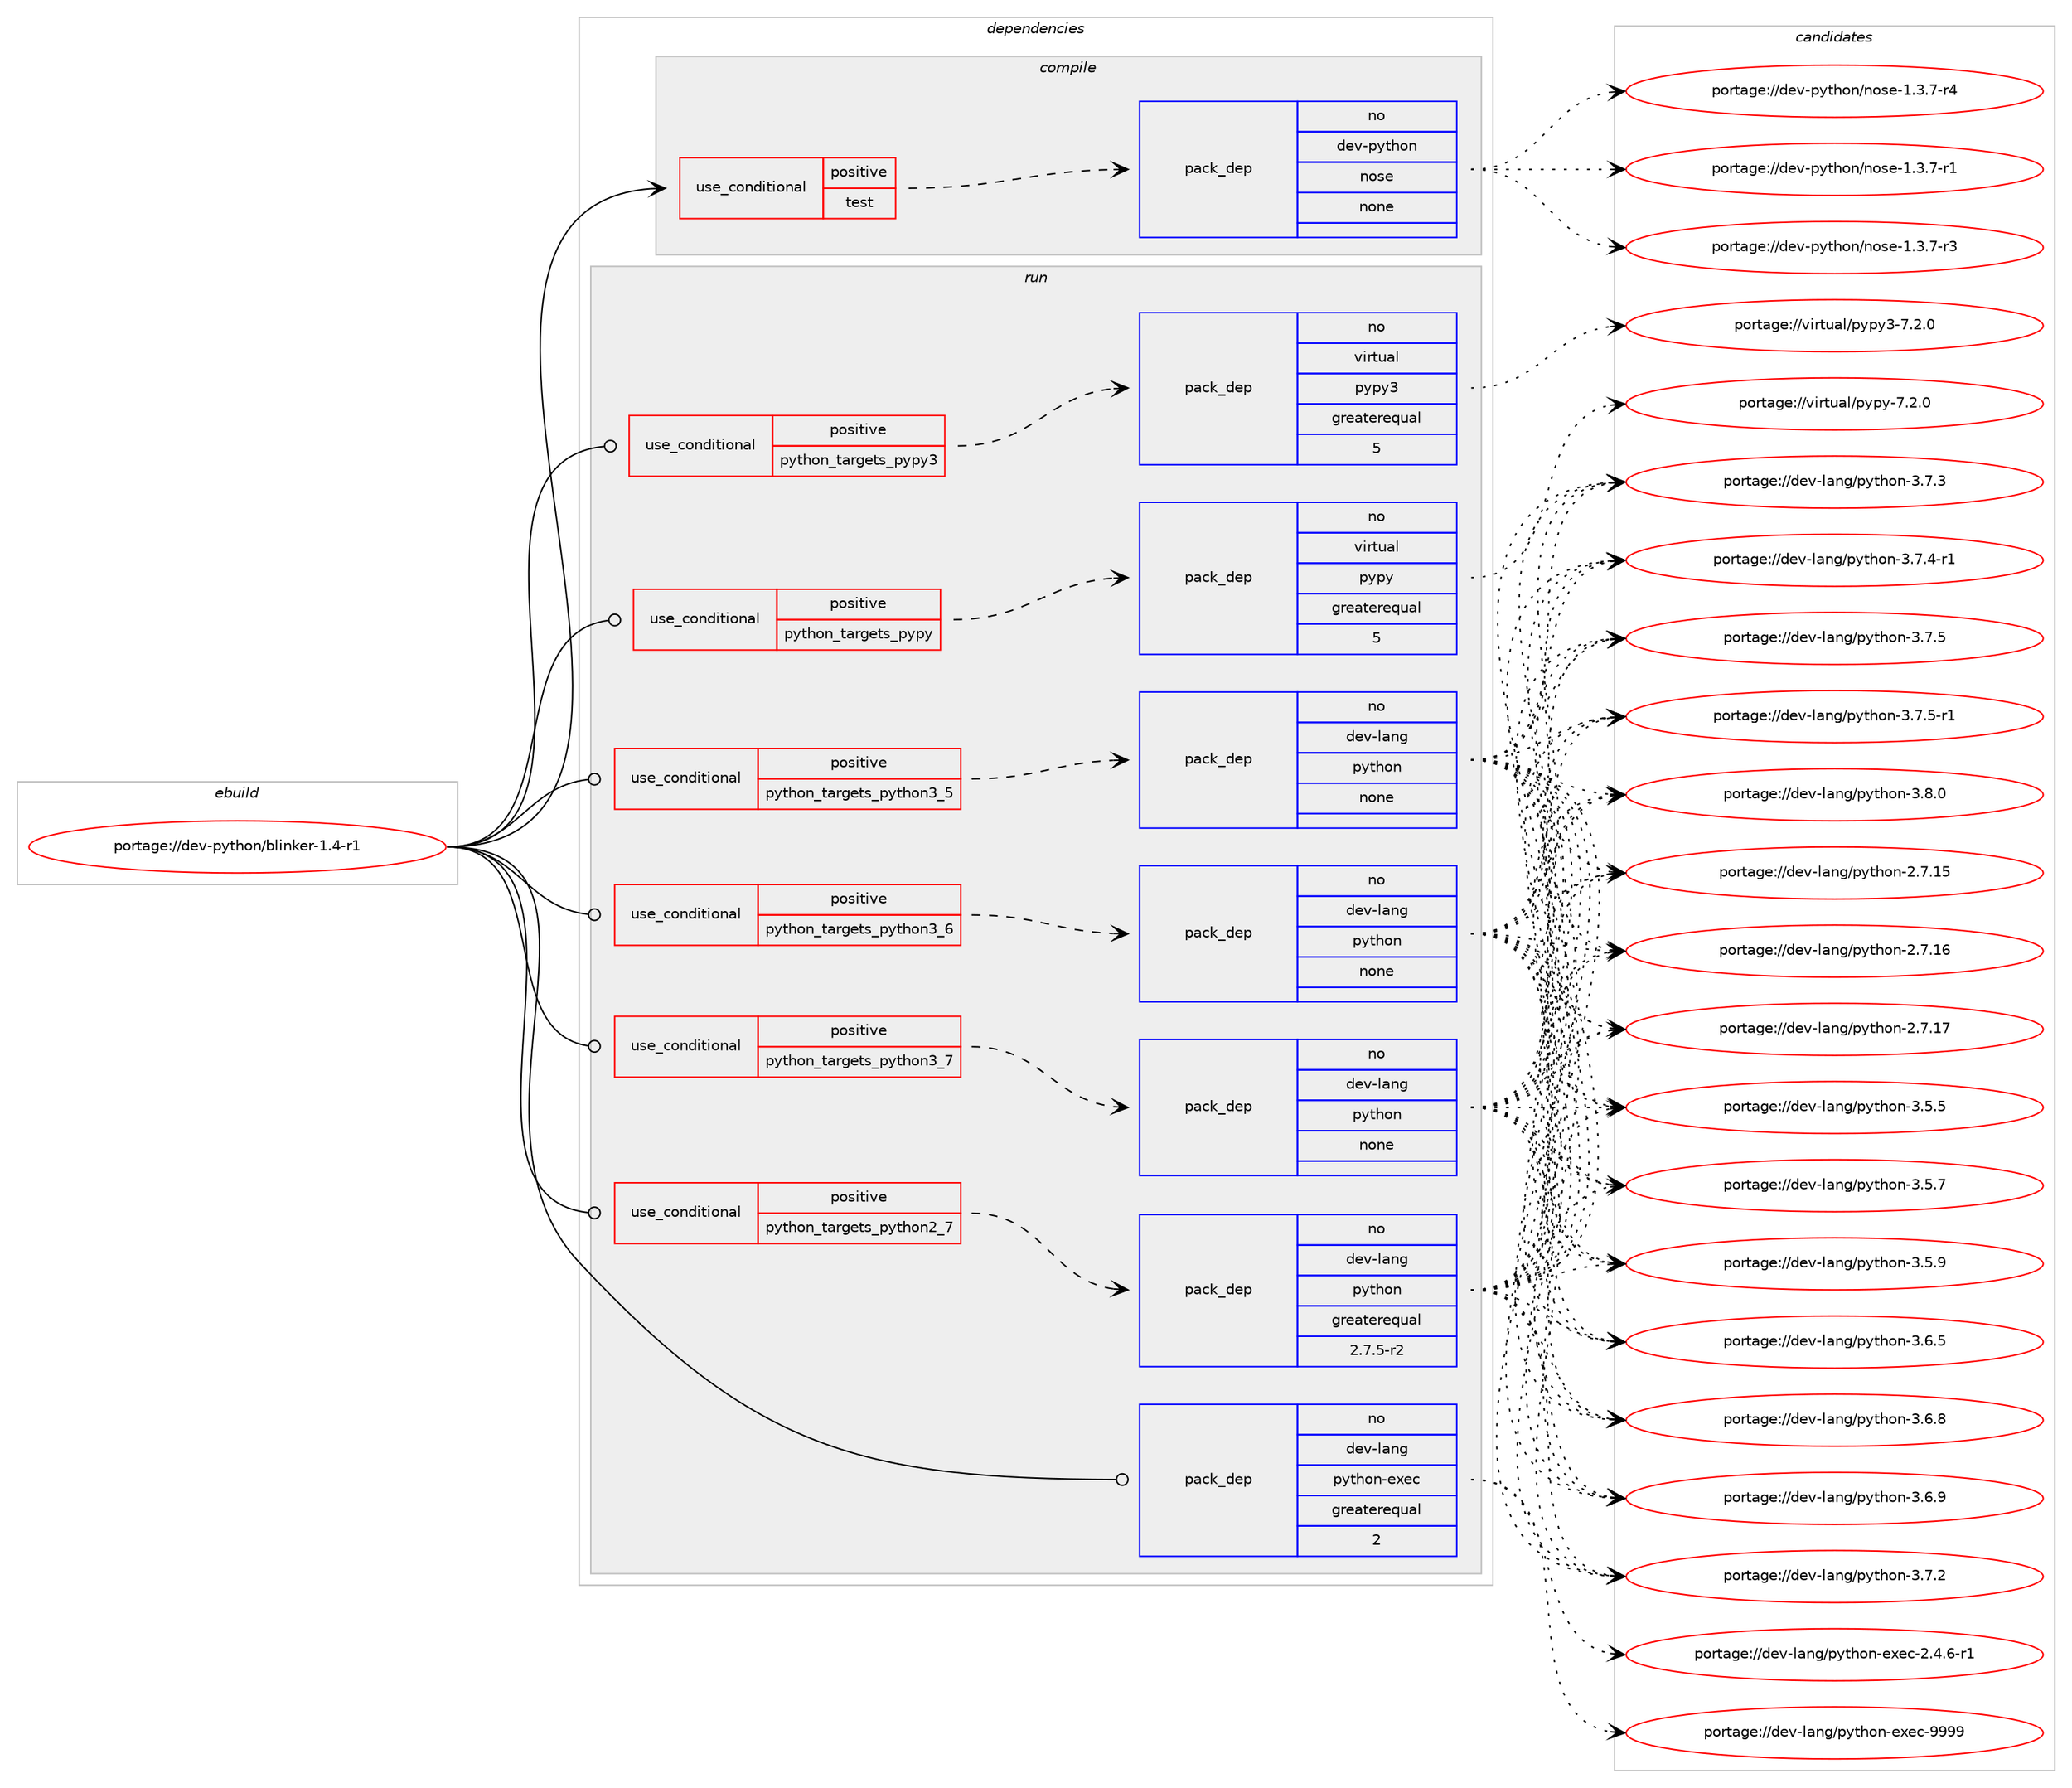digraph prolog {

# *************
# Graph options
# *************

newrank=true;
concentrate=true;
compound=true;
graph [rankdir=LR,fontname=Helvetica,fontsize=10,ranksep=1.5];#, ranksep=2.5, nodesep=0.2];
edge  [arrowhead=vee];
node  [fontname=Helvetica,fontsize=10];

# **********
# The ebuild
# **********

subgraph cluster_leftcol {
color=gray;
rank=same;
label=<<i>ebuild</i>>;
id [label="portage://dev-python/blinker-1.4-r1", color=red, width=4, href="../dev-python/blinker-1.4-r1.svg"];
}

# ****************
# The dependencies
# ****************

subgraph cluster_midcol {
color=gray;
label=<<i>dependencies</i>>;
subgraph cluster_compile {
fillcolor="#eeeeee";
style=filled;
label=<<i>compile</i>>;
subgraph cond26285 {
dependency132101 [label=<<TABLE BORDER="0" CELLBORDER="1" CELLSPACING="0" CELLPADDING="4"><TR><TD ROWSPAN="3" CELLPADDING="10">use_conditional</TD></TR><TR><TD>positive</TD></TR><TR><TD>test</TD></TR></TABLE>>, shape=none, color=red];
subgraph pack102510 {
dependency132102 [label=<<TABLE BORDER="0" CELLBORDER="1" CELLSPACING="0" CELLPADDING="4" WIDTH="220"><TR><TD ROWSPAN="6" CELLPADDING="30">pack_dep</TD></TR><TR><TD WIDTH="110">no</TD></TR><TR><TD>dev-python</TD></TR><TR><TD>nose</TD></TR><TR><TD>none</TD></TR><TR><TD></TD></TR></TABLE>>, shape=none, color=blue];
}
dependency132101:e -> dependency132102:w [weight=20,style="dashed",arrowhead="vee"];
}
id:e -> dependency132101:w [weight=20,style="solid",arrowhead="vee"];
}
subgraph cluster_compileandrun {
fillcolor="#eeeeee";
style=filled;
label=<<i>compile and run</i>>;
}
subgraph cluster_run {
fillcolor="#eeeeee";
style=filled;
label=<<i>run</i>>;
subgraph cond26286 {
dependency132103 [label=<<TABLE BORDER="0" CELLBORDER="1" CELLSPACING="0" CELLPADDING="4"><TR><TD ROWSPAN="3" CELLPADDING="10">use_conditional</TD></TR><TR><TD>positive</TD></TR><TR><TD>python_targets_pypy</TD></TR></TABLE>>, shape=none, color=red];
subgraph pack102511 {
dependency132104 [label=<<TABLE BORDER="0" CELLBORDER="1" CELLSPACING="0" CELLPADDING="4" WIDTH="220"><TR><TD ROWSPAN="6" CELLPADDING="30">pack_dep</TD></TR><TR><TD WIDTH="110">no</TD></TR><TR><TD>virtual</TD></TR><TR><TD>pypy</TD></TR><TR><TD>greaterequal</TD></TR><TR><TD>5</TD></TR></TABLE>>, shape=none, color=blue];
}
dependency132103:e -> dependency132104:w [weight=20,style="dashed",arrowhead="vee"];
}
id:e -> dependency132103:w [weight=20,style="solid",arrowhead="odot"];
subgraph cond26287 {
dependency132105 [label=<<TABLE BORDER="0" CELLBORDER="1" CELLSPACING="0" CELLPADDING="4"><TR><TD ROWSPAN="3" CELLPADDING="10">use_conditional</TD></TR><TR><TD>positive</TD></TR><TR><TD>python_targets_pypy3</TD></TR></TABLE>>, shape=none, color=red];
subgraph pack102512 {
dependency132106 [label=<<TABLE BORDER="0" CELLBORDER="1" CELLSPACING="0" CELLPADDING="4" WIDTH="220"><TR><TD ROWSPAN="6" CELLPADDING="30">pack_dep</TD></TR><TR><TD WIDTH="110">no</TD></TR><TR><TD>virtual</TD></TR><TR><TD>pypy3</TD></TR><TR><TD>greaterequal</TD></TR><TR><TD>5</TD></TR></TABLE>>, shape=none, color=blue];
}
dependency132105:e -> dependency132106:w [weight=20,style="dashed",arrowhead="vee"];
}
id:e -> dependency132105:w [weight=20,style="solid",arrowhead="odot"];
subgraph cond26288 {
dependency132107 [label=<<TABLE BORDER="0" CELLBORDER="1" CELLSPACING="0" CELLPADDING="4"><TR><TD ROWSPAN="3" CELLPADDING="10">use_conditional</TD></TR><TR><TD>positive</TD></TR><TR><TD>python_targets_python2_7</TD></TR></TABLE>>, shape=none, color=red];
subgraph pack102513 {
dependency132108 [label=<<TABLE BORDER="0" CELLBORDER="1" CELLSPACING="0" CELLPADDING="4" WIDTH="220"><TR><TD ROWSPAN="6" CELLPADDING="30">pack_dep</TD></TR><TR><TD WIDTH="110">no</TD></TR><TR><TD>dev-lang</TD></TR><TR><TD>python</TD></TR><TR><TD>greaterequal</TD></TR><TR><TD>2.7.5-r2</TD></TR></TABLE>>, shape=none, color=blue];
}
dependency132107:e -> dependency132108:w [weight=20,style="dashed",arrowhead="vee"];
}
id:e -> dependency132107:w [weight=20,style="solid",arrowhead="odot"];
subgraph cond26289 {
dependency132109 [label=<<TABLE BORDER="0" CELLBORDER="1" CELLSPACING="0" CELLPADDING="4"><TR><TD ROWSPAN="3" CELLPADDING="10">use_conditional</TD></TR><TR><TD>positive</TD></TR><TR><TD>python_targets_python3_5</TD></TR></TABLE>>, shape=none, color=red];
subgraph pack102514 {
dependency132110 [label=<<TABLE BORDER="0" CELLBORDER="1" CELLSPACING="0" CELLPADDING="4" WIDTH="220"><TR><TD ROWSPAN="6" CELLPADDING="30">pack_dep</TD></TR><TR><TD WIDTH="110">no</TD></TR><TR><TD>dev-lang</TD></TR><TR><TD>python</TD></TR><TR><TD>none</TD></TR><TR><TD></TD></TR></TABLE>>, shape=none, color=blue];
}
dependency132109:e -> dependency132110:w [weight=20,style="dashed",arrowhead="vee"];
}
id:e -> dependency132109:w [weight=20,style="solid",arrowhead="odot"];
subgraph cond26290 {
dependency132111 [label=<<TABLE BORDER="0" CELLBORDER="1" CELLSPACING="0" CELLPADDING="4"><TR><TD ROWSPAN="3" CELLPADDING="10">use_conditional</TD></TR><TR><TD>positive</TD></TR><TR><TD>python_targets_python3_6</TD></TR></TABLE>>, shape=none, color=red];
subgraph pack102515 {
dependency132112 [label=<<TABLE BORDER="0" CELLBORDER="1" CELLSPACING="0" CELLPADDING="4" WIDTH="220"><TR><TD ROWSPAN="6" CELLPADDING="30">pack_dep</TD></TR><TR><TD WIDTH="110">no</TD></TR><TR><TD>dev-lang</TD></TR><TR><TD>python</TD></TR><TR><TD>none</TD></TR><TR><TD></TD></TR></TABLE>>, shape=none, color=blue];
}
dependency132111:e -> dependency132112:w [weight=20,style="dashed",arrowhead="vee"];
}
id:e -> dependency132111:w [weight=20,style="solid",arrowhead="odot"];
subgraph cond26291 {
dependency132113 [label=<<TABLE BORDER="0" CELLBORDER="1" CELLSPACING="0" CELLPADDING="4"><TR><TD ROWSPAN="3" CELLPADDING="10">use_conditional</TD></TR><TR><TD>positive</TD></TR><TR><TD>python_targets_python3_7</TD></TR></TABLE>>, shape=none, color=red];
subgraph pack102516 {
dependency132114 [label=<<TABLE BORDER="0" CELLBORDER="1" CELLSPACING="0" CELLPADDING="4" WIDTH="220"><TR><TD ROWSPAN="6" CELLPADDING="30">pack_dep</TD></TR><TR><TD WIDTH="110">no</TD></TR><TR><TD>dev-lang</TD></TR><TR><TD>python</TD></TR><TR><TD>none</TD></TR><TR><TD></TD></TR></TABLE>>, shape=none, color=blue];
}
dependency132113:e -> dependency132114:w [weight=20,style="dashed",arrowhead="vee"];
}
id:e -> dependency132113:w [weight=20,style="solid",arrowhead="odot"];
subgraph pack102517 {
dependency132115 [label=<<TABLE BORDER="0" CELLBORDER="1" CELLSPACING="0" CELLPADDING="4" WIDTH="220"><TR><TD ROWSPAN="6" CELLPADDING="30">pack_dep</TD></TR><TR><TD WIDTH="110">no</TD></TR><TR><TD>dev-lang</TD></TR><TR><TD>python-exec</TD></TR><TR><TD>greaterequal</TD></TR><TR><TD>2</TD></TR></TABLE>>, shape=none, color=blue];
}
id:e -> dependency132115:w [weight=20,style="solid",arrowhead="odot"];
}
}

# **************
# The candidates
# **************

subgraph cluster_choices {
rank=same;
color=gray;
label=<<i>candidates</i>>;

subgraph choice102510 {
color=black;
nodesep=1;
choiceportage10010111845112121116104111110471101111151014549465146554511449 [label="portage://dev-python/nose-1.3.7-r1", color=red, width=4,href="../dev-python/nose-1.3.7-r1.svg"];
choiceportage10010111845112121116104111110471101111151014549465146554511451 [label="portage://dev-python/nose-1.3.7-r3", color=red, width=4,href="../dev-python/nose-1.3.7-r3.svg"];
choiceportage10010111845112121116104111110471101111151014549465146554511452 [label="portage://dev-python/nose-1.3.7-r4", color=red, width=4,href="../dev-python/nose-1.3.7-r4.svg"];
dependency132102:e -> choiceportage10010111845112121116104111110471101111151014549465146554511449:w [style=dotted,weight="100"];
dependency132102:e -> choiceportage10010111845112121116104111110471101111151014549465146554511451:w [style=dotted,weight="100"];
dependency132102:e -> choiceportage10010111845112121116104111110471101111151014549465146554511452:w [style=dotted,weight="100"];
}
subgraph choice102511 {
color=black;
nodesep=1;
choiceportage1181051141161179710847112121112121455546504648 [label="portage://virtual/pypy-7.2.0", color=red, width=4,href="../virtual/pypy-7.2.0.svg"];
dependency132104:e -> choiceportage1181051141161179710847112121112121455546504648:w [style=dotted,weight="100"];
}
subgraph choice102512 {
color=black;
nodesep=1;
choiceportage118105114116117971084711212111212151455546504648 [label="portage://virtual/pypy3-7.2.0", color=red, width=4,href="../virtual/pypy3-7.2.0.svg"];
dependency132106:e -> choiceportage118105114116117971084711212111212151455546504648:w [style=dotted,weight="100"];
}
subgraph choice102513 {
color=black;
nodesep=1;
choiceportage10010111845108971101034711212111610411111045504655464953 [label="portage://dev-lang/python-2.7.15", color=red, width=4,href="../dev-lang/python-2.7.15.svg"];
choiceportage10010111845108971101034711212111610411111045504655464954 [label="portage://dev-lang/python-2.7.16", color=red, width=4,href="../dev-lang/python-2.7.16.svg"];
choiceportage10010111845108971101034711212111610411111045504655464955 [label="portage://dev-lang/python-2.7.17", color=red, width=4,href="../dev-lang/python-2.7.17.svg"];
choiceportage100101118451089711010347112121116104111110455146534653 [label="portage://dev-lang/python-3.5.5", color=red, width=4,href="../dev-lang/python-3.5.5.svg"];
choiceportage100101118451089711010347112121116104111110455146534655 [label="portage://dev-lang/python-3.5.7", color=red, width=4,href="../dev-lang/python-3.5.7.svg"];
choiceportage100101118451089711010347112121116104111110455146534657 [label="portage://dev-lang/python-3.5.9", color=red, width=4,href="../dev-lang/python-3.5.9.svg"];
choiceportage100101118451089711010347112121116104111110455146544653 [label="portage://dev-lang/python-3.6.5", color=red, width=4,href="../dev-lang/python-3.6.5.svg"];
choiceportage100101118451089711010347112121116104111110455146544656 [label="portage://dev-lang/python-3.6.8", color=red, width=4,href="../dev-lang/python-3.6.8.svg"];
choiceportage100101118451089711010347112121116104111110455146544657 [label="portage://dev-lang/python-3.6.9", color=red, width=4,href="../dev-lang/python-3.6.9.svg"];
choiceportage100101118451089711010347112121116104111110455146554650 [label="portage://dev-lang/python-3.7.2", color=red, width=4,href="../dev-lang/python-3.7.2.svg"];
choiceportage100101118451089711010347112121116104111110455146554651 [label="portage://dev-lang/python-3.7.3", color=red, width=4,href="../dev-lang/python-3.7.3.svg"];
choiceportage1001011184510897110103471121211161041111104551465546524511449 [label="portage://dev-lang/python-3.7.4-r1", color=red, width=4,href="../dev-lang/python-3.7.4-r1.svg"];
choiceportage100101118451089711010347112121116104111110455146554653 [label="portage://dev-lang/python-3.7.5", color=red, width=4,href="../dev-lang/python-3.7.5.svg"];
choiceportage1001011184510897110103471121211161041111104551465546534511449 [label="portage://dev-lang/python-3.7.5-r1", color=red, width=4,href="../dev-lang/python-3.7.5-r1.svg"];
choiceportage100101118451089711010347112121116104111110455146564648 [label="portage://dev-lang/python-3.8.0", color=red, width=4,href="../dev-lang/python-3.8.0.svg"];
dependency132108:e -> choiceportage10010111845108971101034711212111610411111045504655464953:w [style=dotted,weight="100"];
dependency132108:e -> choiceportage10010111845108971101034711212111610411111045504655464954:w [style=dotted,weight="100"];
dependency132108:e -> choiceportage10010111845108971101034711212111610411111045504655464955:w [style=dotted,weight="100"];
dependency132108:e -> choiceportage100101118451089711010347112121116104111110455146534653:w [style=dotted,weight="100"];
dependency132108:e -> choiceportage100101118451089711010347112121116104111110455146534655:w [style=dotted,weight="100"];
dependency132108:e -> choiceportage100101118451089711010347112121116104111110455146534657:w [style=dotted,weight="100"];
dependency132108:e -> choiceportage100101118451089711010347112121116104111110455146544653:w [style=dotted,weight="100"];
dependency132108:e -> choiceportage100101118451089711010347112121116104111110455146544656:w [style=dotted,weight="100"];
dependency132108:e -> choiceportage100101118451089711010347112121116104111110455146544657:w [style=dotted,weight="100"];
dependency132108:e -> choiceportage100101118451089711010347112121116104111110455146554650:w [style=dotted,weight="100"];
dependency132108:e -> choiceportage100101118451089711010347112121116104111110455146554651:w [style=dotted,weight="100"];
dependency132108:e -> choiceportage1001011184510897110103471121211161041111104551465546524511449:w [style=dotted,weight="100"];
dependency132108:e -> choiceportage100101118451089711010347112121116104111110455146554653:w [style=dotted,weight="100"];
dependency132108:e -> choiceportage1001011184510897110103471121211161041111104551465546534511449:w [style=dotted,weight="100"];
dependency132108:e -> choiceportage100101118451089711010347112121116104111110455146564648:w [style=dotted,weight="100"];
}
subgraph choice102514 {
color=black;
nodesep=1;
choiceportage10010111845108971101034711212111610411111045504655464953 [label="portage://dev-lang/python-2.7.15", color=red, width=4,href="../dev-lang/python-2.7.15.svg"];
choiceportage10010111845108971101034711212111610411111045504655464954 [label="portage://dev-lang/python-2.7.16", color=red, width=4,href="../dev-lang/python-2.7.16.svg"];
choiceportage10010111845108971101034711212111610411111045504655464955 [label="portage://dev-lang/python-2.7.17", color=red, width=4,href="../dev-lang/python-2.7.17.svg"];
choiceportage100101118451089711010347112121116104111110455146534653 [label="portage://dev-lang/python-3.5.5", color=red, width=4,href="../dev-lang/python-3.5.5.svg"];
choiceportage100101118451089711010347112121116104111110455146534655 [label="portage://dev-lang/python-3.5.7", color=red, width=4,href="../dev-lang/python-3.5.7.svg"];
choiceportage100101118451089711010347112121116104111110455146534657 [label="portage://dev-lang/python-3.5.9", color=red, width=4,href="../dev-lang/python-3.5.9.svg"];
choiceportage100101118451089711010347112121116104111110455146544653 [label="portage://dev-lang/python-3.6.5", color=red, width=4,href="../dev-lang/python-3.6.5.svg"];
choiceportage100101118451089711010347112121116104111110455146544656 [label="portage://dev-lang/python-3.6.8", color=red, width=4,href="../dev-lang/python-3.6.8.svg"];
choiceportage100101118451089711010347112121116104111110455146544657 [label="portage://dev-lang/python-3.6.9", color=red, width=4,href="../dev-lang/python-3.6.9.svg"];
choiceportage100101118451089711010347112121116104111110455146554650 [label="portage://dev-lang/python-3.7.2", color=red, width=4,href="../dev-lang/python-3.7.2.svg"];
choiceportage100101118451089711010347112121116104111110455146554651 [label="portage://dev-lang/python-3.7.3", color=red, width=4,href="../dev-lang/python-3.7.3.svg"];
choiceportage1001011184510897110103471121211161041111104551465546524511449 [label="portage://dev-lang/python-3.7.4-r1", color=red, width=4,href="../dev-lang/python-3.7.4-r1.svg"];
choiceportage100101118451089711010347112121116104111110455146554653 [label="portage://dev-lang/python-3.7.5", color=red, width=4,href="../dev-lang/python-3.7.5.svg"];
choiceportage1001011184510897110103471121211161041111104551465546534511449 [label="portage://dev-lang/python-3.7.5-r1", color=red, width=4,href="../dev-lang/python-3.7.5-r1.svg"];
choiceportage100101118451089711010347112121116104111110455146564648 [label="portage://dev-lang/python-3.8.0", color=red, width=4,href="../dev-lang/python-3.8.0.svg"];
dependency132110:e -> choiceportage10010111845108971101034711212111610411111045504655464953:w [style=dotted,weight="100"];
dependency132110:e -> choiceportage10010111845108971101034711212111610411111045504655464954:w [style=dotted,weight="100"];
dependency132110:e -> choiceportage10010111845108971101034711212111610411111045504655464955:w [style=dotted,weight="100"];
dependency132110:e -> choiceportage100101118451089711010347112121116104111110455146534653:w [style=dotted,weight="100"];
dependency132110:e -> choiceportage100101118451089711010347112121116104111110455146534655:w [style=dotted,weight="100"];
dependency132110:e -> choiceportage100101118451089711010347112121116104111110455146534657:w [style=dotted,weight="100"];
dependency132110:e -> choiceportage100101118451089711010347112121116104111110455146544653:w [style=dotted,weight="100"];
dependency132110:e -> choiceportage100101118451089711010347112121116104111110455146544656:w [style=dotted,weight="100"];
dependency132110:e -> choiceportage100101118451089711010347112121116104111110455146544657:w [style=dotted,weight="100"];
dependency132110:e -> choiceportage100101118451089711010347112121116104111110455146554650:w [style=dotted,weight="100"];
dependency132110:e -> choiceportage100101118451089711010347112121116104111110455146554651:w [style=dotted,weight="100"];
dependency132110:e -> choiceportage1001011184510897110103471121211161041111104551465546524511449:w [style=dotted,weight="100"];
dependency132110:e -> choiceportage100101118451089711010347112121116104111110455146554653:w [style=dotted,weight="100"];
dependency132110:e -> choiceportage1001011184510897110103471121211161041111104551465546534511449:w [style=dotted,weight="100"];
dependency132110:e -> choiceportage100101118451089711010347112121116104111110455146564648:w [style=dotted,weight="100"];
}
subgraph choice102515 {
color=black;
nodesep=1;
choiceportage10010111845108971101034711212111610411111045504655464953 [label="portage://dev-lang/python-2.7.15", color=red, width=4,href="../dev-lang/python-2.7.15.svg"];
choiceportage10010111845108971101034711212111610411111045504655464954 [label="portage://dev-lang/python-2.7.16", color=red, width=4,href="../dev-lang/python-2.7.16.svg"];
choiceportage10010111845108971101034711212111610411111045504655464955 [label="portage://dev-lang/python-2.7.17", color=red, width=4,href="../dev-lang/python-2.7.17.svg"];
choiceportage100101118451089711010347112121116104111110455146534653 [label="portage://dev-lang/python-3.5.5", color=red, width=4,href="../dev-lang/python-3.5.5.svg"];
choiceportage100101118451089711010347112121116104111110455146534655 [label="portage://dev-lang/python-3.5.7", color=red, width=4,href="../dev-lang/python-3.5.7.svg"];
choiceportage100101118451089711010347112121116104111110455146534657 [label="portage://dev-lang/python-3.5.9", color=red, width=4,href="../dev-lang/python-3.5.9.svg"];
choiceportage100101118451089711010347112121116104111110455146544653 [label="portage://dev-lang/python-3.6.5", color=red, width=4,href="../dev-lang/python-3.6.5.svg"];
choiceportage100101118451089711010347112121116104111110455146544656 [label="portage://dev-lang/python-3.6.8", color=red, width=4,href="../dev-lang/python-3.6.8.svg"];
choiceportage100101118451089711010347112121116104111110455146544657 [label="portage://dev-lang/python-3.6.9", color=red, width=4,href="../dev-lang/python-3.6.9.svg"];
choiceportage100101118451089711010347112121116104111110455146554650 [label="portage://dev-lang/python-3.7.2", color=red, width=4,href="../dev-lang/python-3.7.2.svg"];
choiceportage100101118451089711010347112121116104111110455146554651 [label="portage://dev-lang/python-3.7.3", color=red, width=4,href="../dev-lang/python-3.7.3.svg"];
choiceportage1001011184510897110103471121211161041111104551465546524511449 [label="portage://dev-lang/python-3.7.4-r1", color=red, width=4,href="../dev-lang/python-3.7.4-r1.svg"];
choiceportage100101118451089711010347112121116104111110455146554653 [label="portage://dev-lang/python-3.7.5", color=red, width=4,href="../dev-lang/python-3.7.5.svg"];
choiceportage1001011184510897110103471121211161041111104551465546534511449 [label="portage://dev-lang/python-3.7.5-r1", color=red, width=4,href="../dev-lang/python-3.7.5-r1.svg"];
choiceportage100101118451089711010347112121116104111110455146564648 [label="portage://dev-lang/python-3.8.0", color=red, width=4,href="../dev-lang/python-3.8.0.svg"];
dependency132112:e -> choiceportage10010111845108971101034711212111610411111045504655464953:w [style=dotted,weight="100"];
dependency132112:e -> choiceportage10010111845108971101034711212111610411111045504655464954:w [style=dotted,weight="100"];
dependency132112:e -> choiceportage10010111845108971101034711212111610411111045504655464955:w [style=dotted,weight="100"];
dependency132112:e -> choiceportage100101118451089711010347112121116104111110455146534653:w [style=dotted,weight="100"];
dependency132112:e -> choiceportage100101118451089711010347112121116104111110455146534655:w [style=dotted,weight="100"];
dependency132112:e -> choiceportage100101118451089711010347112121116104111110455146534657:w [style=dotted,weight="100"];
dependency132112:e -> choiceportage100101118451089711010347112121116104111110455146544653:w [style=dotted,weight="100"];
dependency132112:e -> choiceportage100101118451089711010347112121116104111110455146544656:w [style=dotted,weight="100"];
dependency132112:e -> choiceportage100101118451089711010347112121116104111110455146544657:w [style=dotted,weight="100"];
dependency132112:e -> choiceportage100101118451089711010347112121116104111110455146554650:w [style=dotted,weight="100"];
dependency132112:e -> choiceportage100101118451089711010347112121116104111110455146554651:w [style=dotted,weight="100"];
dependency132112:e -> choiceportage1001011184510897110103471121211161041111104551465546524511449:w [style=dotted,weight="100"];
dependency132112:e -> choiceportage100101118451089711010347112121116104111110455146554653:w [style=dotted,weight="100"];
dependency132112:e -> choiceportage1001011184510897110103471121211161041111104551465546534511449:w [style=dotted,weight="100"];
dependency132112:e -> choiceportage100101118451089711010347112121116104111110455146564648:w [style=dotted,weight="100"];
}
subgraph choice102516 {
color=black;
nodesep=1;
choiceportage10010111845108971101034711212111610411111045504655464953 [label="portage://dev-lang/python-2.7.15", color=red, width=4,href="../dev-lang/python-2.7.15.svg"];
choiceportage10010111845108971101034711212111610411111045504655464954 [label="portage://dev-lang/python-2.7.16", color=red, width=4,href="../dev-lang/python-2.7.16.svg"];
choiceportage10010111845108971101034711212111610411111045504655464955 [label="portage://dev-lang/python-2.7.17", color=red, width=4,href="../dev-lang/python-2.7.17.svg"];
choiceportage100101118451089711010347112121116104111110455146534653 [label="portage://dev-lang/python-3.5.5", color=red, width=4,href="../dev-lang/python-3.5.5.svg"];
choiceportage100101118451089711010347112121116104111110455146534655 [label="portage://dev-lang/python-3.5.7", color=red, width=4,href="../dev-lang/python-3.5.7.svg"];
choiceportage100101118451089711010347112121116104111110455146534657 [label="portage://dev-lang/python-3.5.9", color=red, width=4,href="../dev-lang/python-3.5.9.svg"];
choiceportage100101118451089711010347112121116104111110455146544653 [label="portage://dev-lang/python-3.6.5", color=red, width=4,href="../dev-lang/python-3.6.5.svg"];
choiceportage100101118451089711010347112121116104111110455146544656 [label="portage://dev-lang/python-3.6.8", color=red, width=4,href="../dev-lang/python-3.6.8.svg"];
choiceportage100101118451089711010347112121116104111110455146544657 [label="portage://dev-lang/python-3.6.9", color=red, width=4,href="../dev-lang/python-3.6.9.svg"];
choiceportage100101118451089711010347112121116104111110455146554650 [label="portage://dev-lang/python-3.7.2", color=red, width=4,href="../dev-lang/python-3.7.2.svg"];
choiceportage100101118451089711010347112121116104111110455146554651 [label="portage://dev-lang/python-3.7.3", color=red, width=4,href="../dev-lang/python-3.7.3.svg"];
choiceportage1001011184510897110103471121211161041111104551465546524511449 [label="portage://dev-lang/python-3.7.4-r1", color=red, width=4,href="../dev-lang/python-3.7.4-r1.svg"];
choiceportage100101118451089711010347112121116104111110455146554653 [label="portage://dev-lang/python-3.7.5", color=red, width=4,href="../dev-lang/python-3.7.5.svg"];
choiceportage1001011184510897110103471121211161041111104551465546534511449 [label="portage://dev-lang/python-3.7.5-r1", color=red, width=4,href="../dev-lang/python-3.7.5-r1.svg"];
choiceportage100101118451089711010347112121116104111110455146564648 [label="portage://dev-lang/python-3.8.0", color=red, width=4,href="../dev-lang/python-3.8.0.svg"];
dependency132114:e -> choiceportage10010111845108971101034711212111610411111045504655464953:w [style=dotted,weight="100"];
dependency132114:e -> choiceportage10010111845108971101034711212111610411111045504655464954:w [style=dotted,weight="100"];
dependency132114:e -> choiceportage10010111845108971101034711212111610411111045504655464955:w [style=dotted,weight="100"];
dependency132114:e -> choiceportage100101118451089711010347112121116104111110455146534653:w [style=dotted,weight="100"];
dependency132114:e -> choiceportage100101118451089711010347112121116104111110455146534655:w [style=dotted,weight="100"];
dependency132114:e -> choiceportage100101118451089711010347112121116104111110455146534657:w [style=dotted,weight="100"];
dependency132114:e -> choiceportage100101118451089711010347112121116104111110455146544653:w [style=dotted,weight="100"];
dependency132114:e -> choiceportage100101118451089711010347112121116104111110455146544656:w [style=dotted,weight="100"];
dependency132114:e -> choiceportage100101118451089711010347112121116104111110455146544657:w [style=dotted,weight="100"];
dependency132114:e -> choiceportage100101118451089711010347112121116104111110455146554650:w [style=dotted,weight="100"];
dependency132114:e -> choiceportage100101118451089711010347112121116104111110455146554651:w [style=dotted,weight="100"];
dependency132114:e -> choiceportage1001011184510897110103471121211161041111104551465546524511449:w [style=dotted,weight="100"];
dependency132114:e -> choiceportage100101118451089711010347112121116104111110455146554653:w [style=dotted,weight="100"];
dependency132114:e -> choiceportage1001011184510897110103471121211161041111104551465546534511449:w [style=dotted,weight="100"];
dependency132114:e -> choiceportage100101118451089711010347112121116104111110455146564648:w [style=dotted,weight="100"];
}
subgraph choice102517 {
color=black;
nodesep=1;
choiceportage10010111845108971101034711212111610411111045101120101994550465246544511449 [label="portage://dev-lang/python-exec-2.4.6-r1", color=red, width=4,href="../dev-lang/python-exec-2.4.6-r1.svg"];
choiceportage10010111845108971101034711212111610411111045101120101994557575757 [label="portage://dev-lang/python-exec-9999", color=red, width=4,href="../dev-lang/python-exec-9999.svg"];
dependency132115:e -> choiceportage10010111845108971101034711212111610411111045101120101994550465246544511449:w [style=dotted,weight="100"];
dependency132115:e -> choiceportage10010111845108971101034711212111610411111045101120101994557575757:w [style=dotted,weight="100"];
}
}

}
